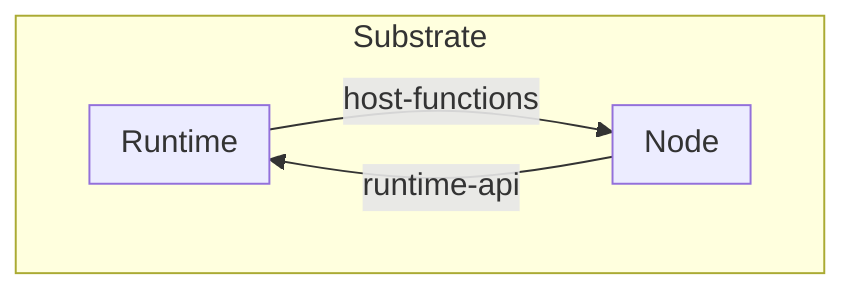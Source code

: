 graph TB
subgraph Substrate
	direction LR
	subgraph Node
	end

	subgraph Runtime
	end

	Node --runtime-api--> Runtime
	Runtime --host-functions--> Node
end